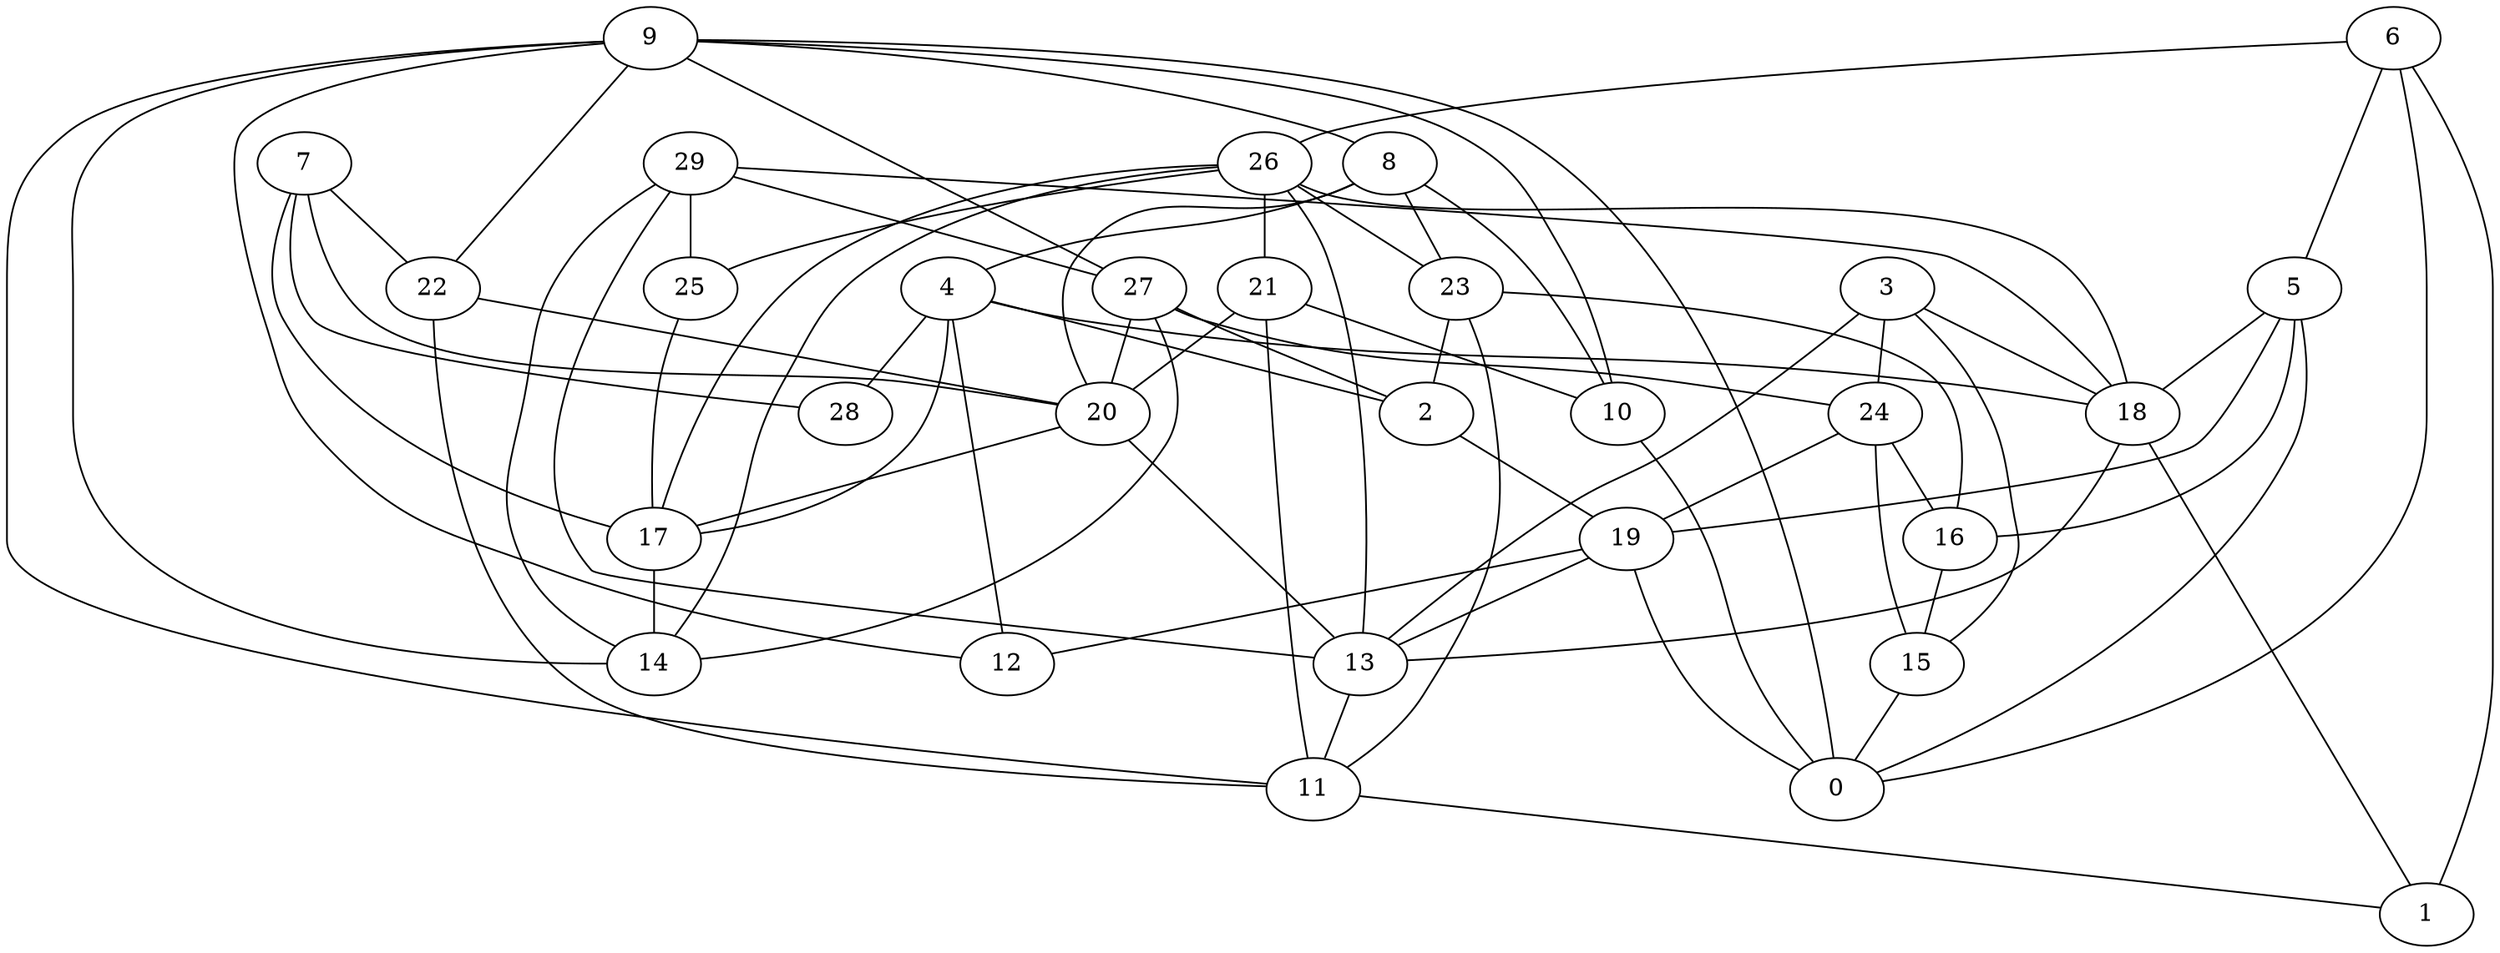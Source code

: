 digraph GG_graph {

subgraph G_graph {
edge [color = black]
"11" -> "1" [dir = none]
"18" -> "13" [dir = none]
"18" -> "1" [dir = none]
"13" -> "11" [dir = none]
"15" -> "0" [dir = none]
"29" -> "13" [dir = none]
"29" -> "18" [dir = none]
"29" -> "14" [dir = none]
"4" -> "18" [dir = none]
"4" -> "2" [dir = none]
"4" -> "28" [dir = none]
"4" -> "17" [dir = none]
"8" -> "20" [dir = none]
"8" -> "23" [dir = none]
"8" -> "4" [dir = none]
"16" -> "15" [dir = none]
"3" -> "13" [dir = none]
"3" -> "15" [dir = none]
"6" -> "5" [dir = none]
"6" -> "26" [dir = none]
"19" -> "12" [dir = none]
"26" -> "25" [dir = none]
"26" -> "14" [dir = none]
"26" -> "18" [dir = none]
"24" -> "16" [dir = none]
"24" -> "19" [dir = none]
"24" -> "15" [dir = none]
"9" -> "12" [dir = none]
"9" -> "11" [dir = none]
"9" -> "14" [dir = none]
"9" -> "22" [dir = none]
"9" -> "10" [dir = none]
"9" -> "0" [dir = none]
"9" -> "27" [dir = none]
"17" -> "14" [dir = none]
"22" -> "20" [dir = none]
"22" -> "11" [dir = none]
"27" -> "20" [dir = none]
"27" -> "24" [dir = none]
"27" -> "2" [dir = none]
"7" -> "20" [dir = none]
"7" -> "22" [dir = none]
"7" -> "17" [dir = none]
"7" -> "28" [dir = none]
"10" -> "0" [dir = none]
"5" -> "0" [dir = none]
"5" -> "19" [dir = none]
"5" -> "18" [dir = none]
"5" -> "16" [dir = none]
"23" -> "2" [dir = none]
"23" -> "11" [dir = none]
"21" -> "20" [dir = none]
"21" -> "11" [dir = none]
"21" -> "10" [dir = none]
"20" -> "13" [dir = none]
"20" -> "17" [dir = none]
"25" -> "17" [dir = none]
"2" -> "19" [dir = none]
"26" -> "17" [dir = none]
"29" -> "27" [dir = none]
"6" -> "1" [dir = none]
"9" -> "8" [dir = none]
"23" -> "16" [dir = none]
"6" -> "0" [dir = none]
"3" -> "18" [dir = none]
"26" -> "21" [dir = none]
"8" -> "10" [dir = none]
"19" -> "0" [dir = none]
"3" -> "24" [dir = none]
"29" -> "25" [dir = none]
"4" -> "12" [dir = none]
"26" -> "23" [dir = none]
"27" -> "14" [dir = none]
"19" -> "13" [dir = none]
"26" -> "13" [dir = none]
}

}
